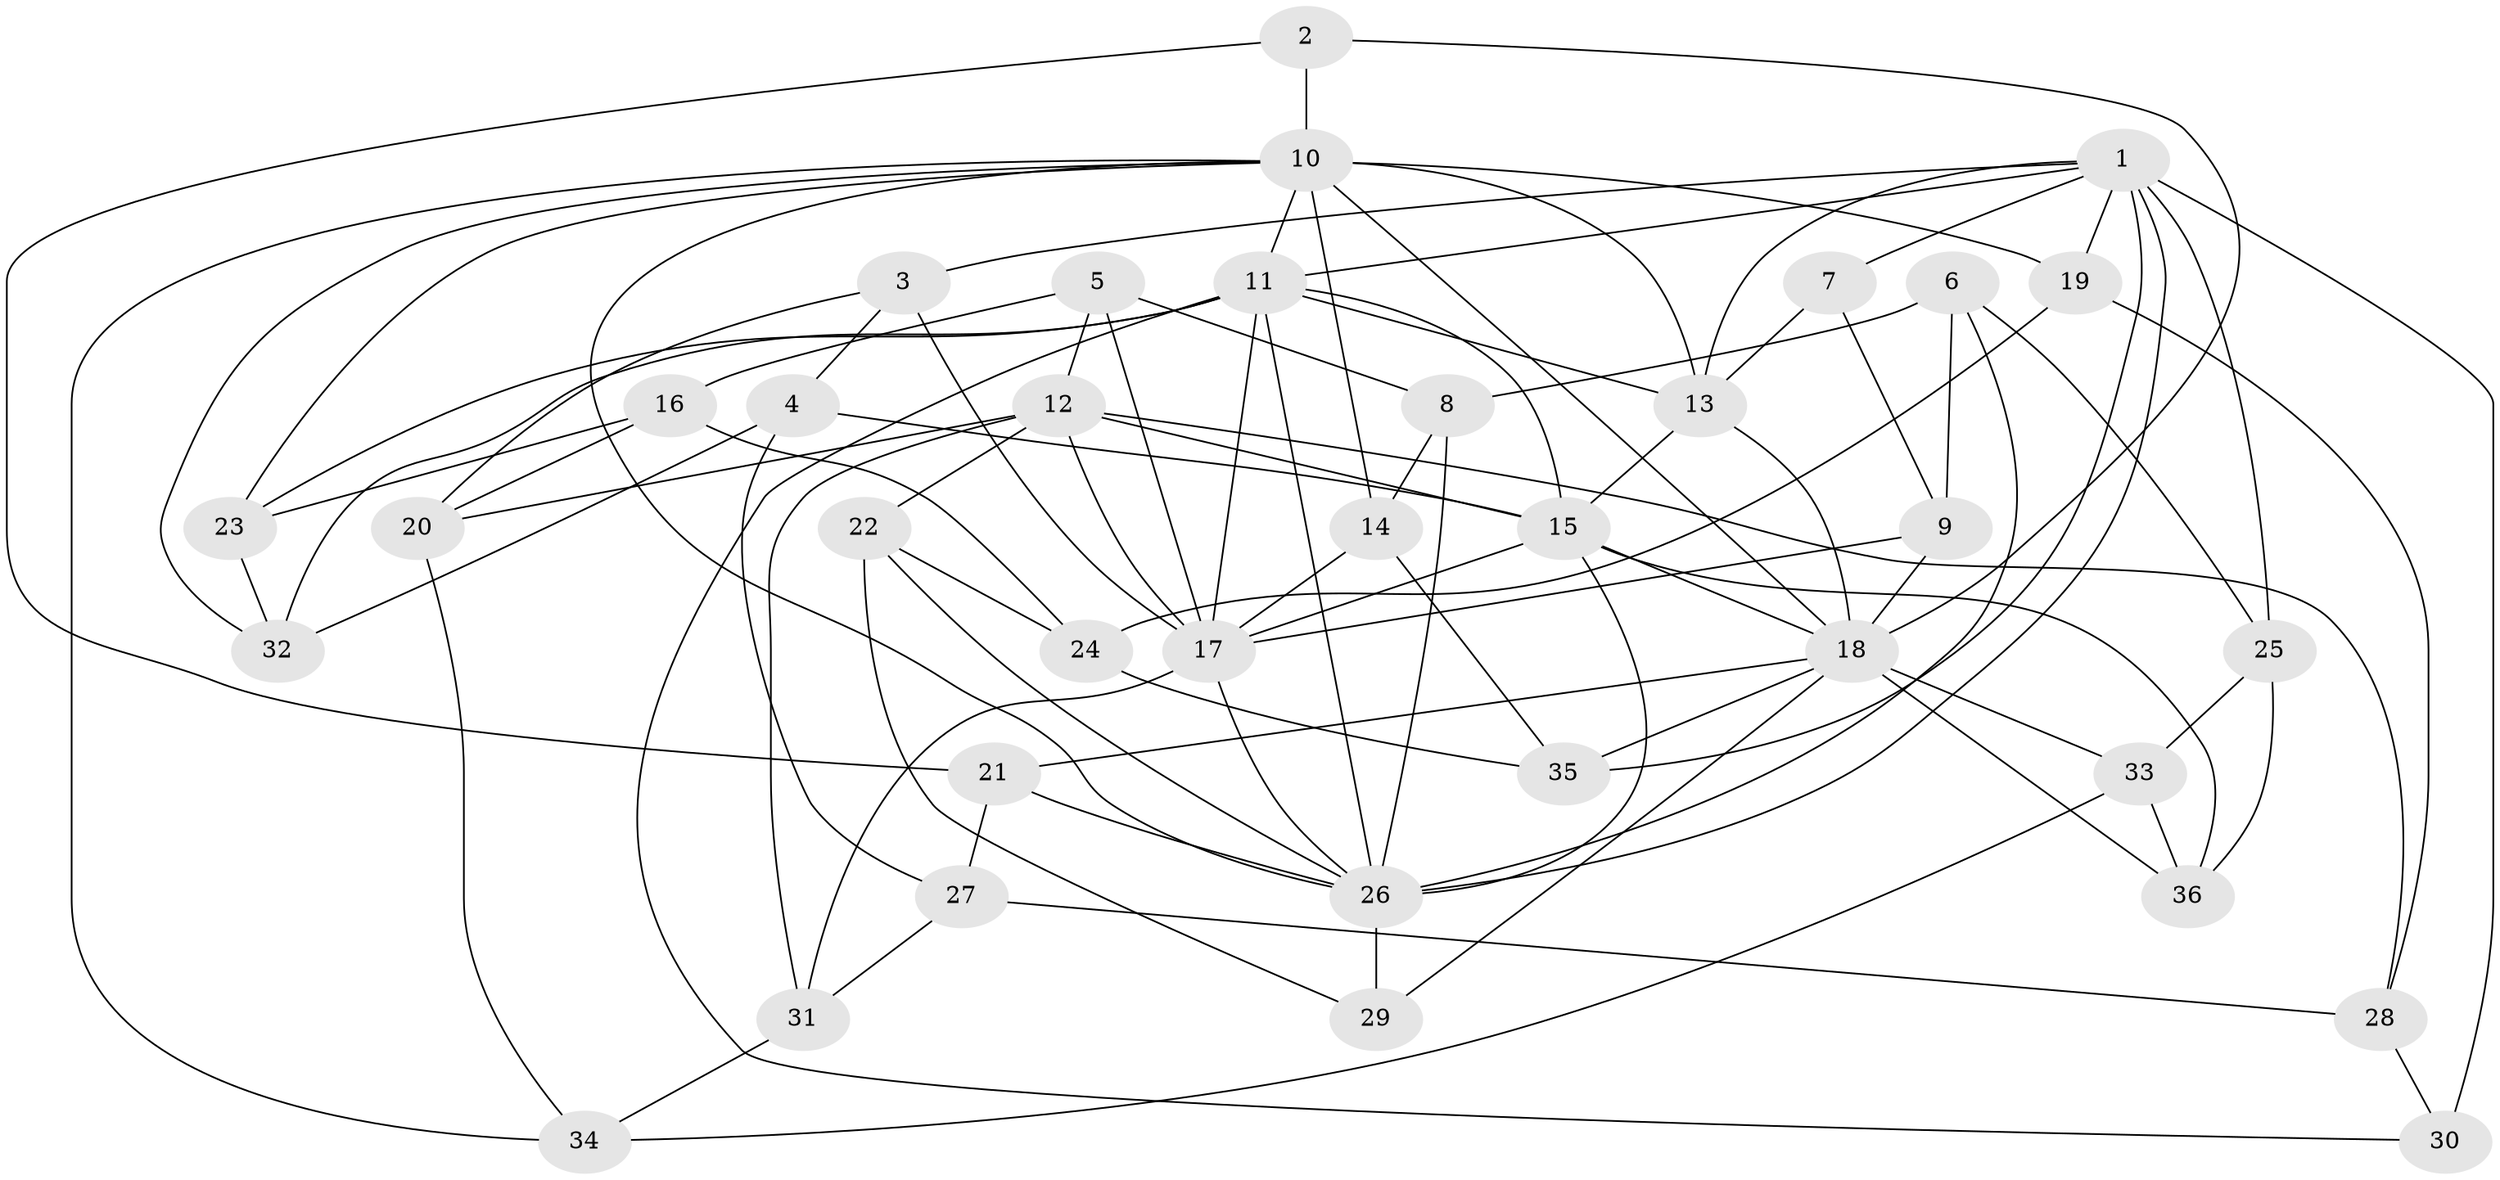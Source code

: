 // original degree distribution, {4: 1.0}
// Generated by graph-tools (version 1.1) at 2025/53/03/04/25 22:53:40]
// undirected, 36 vertices, 91 edges
graph export_dot {
  node [color=gray90,style=filled];
  1;
  2;
  3;
  4;
  5;
  6;
  7;
  8;
  9;
  10;
  11;
  12;
  13;
  14;
  15;
  16;
  17;
  18;
  19;
  20;
  21;
  22;
  23;
  24;
  25;
  26;
  27;
  28;
  29;
  30;
  31;
  32;
  33;
  34;
  35;
  36;
  1 -- 3 [weight=1.0];
  1 -- 7 [weight=2.0];
  1 -- 11 [weight=1.0];
  1 -- 13 [weight=1.0];
  1 -- 19 [weight=1.0];
  1 -- 25 [weight=1.0];
  1 -- 26 [weight=2.0];
  1 -- 30 [weight=2.0];
  1 -- 35 [weight=1.0];
  2 -- 10 [weight=2.0];
  2 -- 18 [weight=1.0];
  2 -- 21 [weight=1.0];
  3 -- 4 [weight=1.0];
  3 -- 17 [weight=1.0];
  3 -- 20 [weight=1.0];
  4 -- 15 [weight=1.0];
  4 -- 27 [weight=1.0];
  4 -- 32 [weight=1.0];
  5 -- 8 [weight=1.0];
  5 -- 12 [weight=1.0];
  5 -- 16 [weight=1.0];
  5 -- 17 [weight=1.0];
  6 -- 8 [weight=1.0];
  6 -- 9 [weight=1.0];
  6 -- 25 [weight=1.0];
  6 -- 26 [weight=1.0];
  7 -- 9 [weight=1.0];
  7 -- 13 [weight=1.0];
  8 -- 14 [weight=1.0];
  8 -- 26 [weight=1.0];
  9 -- 17 [weight=1.0];
  9 -- 18 [weight=1.0];
  10 -- 11 [weight=1.0];
  10 -- 13 [weight=2.0];
  10 -- 14 [weight=1.0];
  10 -- 18 [weight=1.0];
  10 -- 19 [weight=1.0];
  10 -- 23 [weight=1.0];
  10 -- 26 [weight=1.0];
  10 -- 32 [weight=1.0];
  10 -- 34 [weight=1.0];
  11 -- 13 [weight=1.0];
  11 -- 15 [weight=2.0];
  11 -- 17 [weight=1.0];
  11 -- 23 [weight=1.0];
  11 -- 26 [weight=1.0];
  11 -- 30 [weight=1.0];
  11 -- 32 [weight=1.0];
  12 -- 15 [weight=1.0];
  12 -- 17 [weight=2.0];
  12 -- 20 [weight=1.0];
  12 -- 22 [weight=1.0];
  12 -- 28 [weight=1.0];
  12 -- 31 [weight=1.0];
  13 -- 15 [weight=2.0];
  13 -- 18 [weight=3.0];
  14 -- 17 [weight=1.0];
  14 -- 35 [weight=1.0];
  15 -- 17 [weight=1.0];
  15 -- 18 [weight=1.0];
  15 -- 26 [weight=1.0];
  15 -- 36 [weight=1.0];
  16 -- 20 [weight=1.0];
  16 -- 23 [weight=1.0];
  16 -- 24 [weight=1.0];
  17 -- 26 [weight=1.0];
  17 -- 31 [weight=1.0];
  18 -- 21 [weight=1.0];
  18 -- 29 [weight=1.0];
  18 -- 33 [weight=1.0];
  18 -- 35 [weight=1.0];
  18 -- 36 [weight=1.0];
  19 -- 24 [weight=1.0];
  19 -- 28 [weight=1.0];
  20 -- 34 [weight=1.0];
  21 -- 26 [weight=1.0];
  21 -- 27 [weight=1.0];
  22 -- 24 [weight=1.0];
  22 -- 26 [weight=1.0];
  22 -- 29 [weight=1.0];
  23 -- 32 [weight=1.0];
  24 -- 35 [weight=1.0];
  25 -- 33 [weight=1.0];
  25 -- 36 [weight=1.0];
  26 -- 29 [weight=2.0];
  27 -- 28 [weight=1.0];
  27 -- 31 [weight=1.0];
  28 -- 30 [weight=1.0];
  31 -- 34 [weight=1.0];
  33 -- 34 [weight=1.0];
  33 -- 36 [weight=1.0];
}
